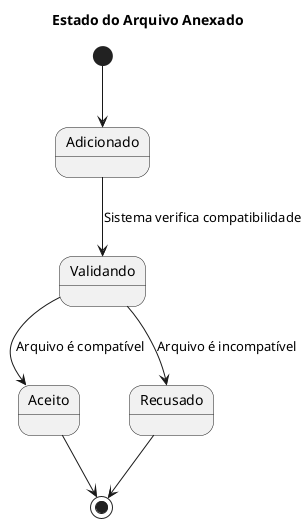 @startuml
title Estado do Arquivo Anexado

[*] --> Adicionado
Adicionado --> Validando : Sistema verifica compatibilidade
Validando --> Aceito : Arquivo é compatível
Validando --> Recusado : Arquivo é incompatível
Aceito --> [*]
Recusado --> [*]

@enduml
